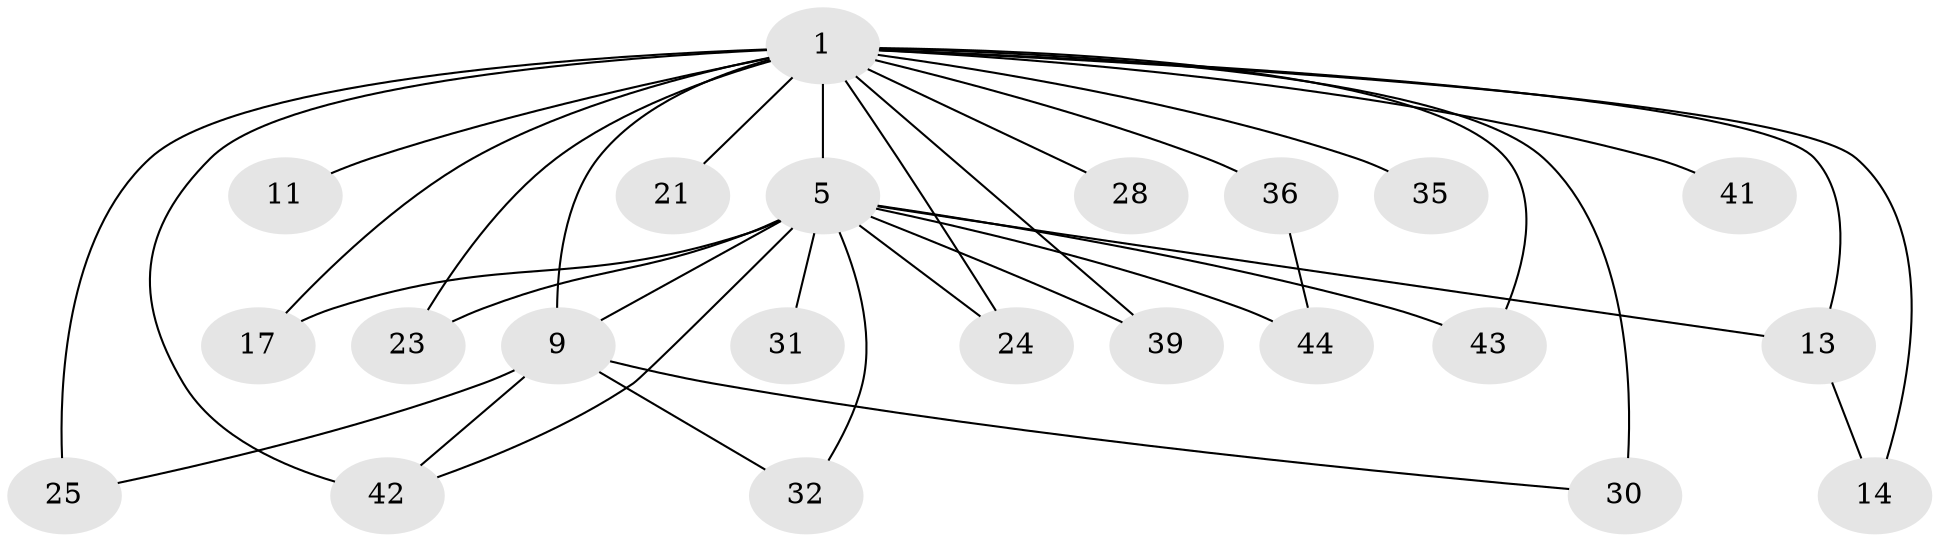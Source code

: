 // original degree distribution, {12: 0.01818181818181818, 16: 0.01818181818181818, 14: 0.03636363636363636, 19: 0.03636363636363636, 17: 0.05454545454545454, 15: 0.01818181818181818, 3: 0.16363636363636364, 2: 0.5636363636363636, 5: 0.01818181818181818, 4: 0.07272727272727272}
// Generated by graph-tools (version 1.1) at 2025/17/03/04/25 18:17:50]
// undirected, 22 vertices, 35 edges
graph export_dot {
graph [start="1"]
  node [color=gray90,style=filled];
  1 [super="+2"];
  5 [super="+6+20+38+19"];
  9 [super="+15+22+12"];
  11;
  13;
  14;
  17 [super="+51"];
  21;
  23;
  24;
  25 [super="+45"];
  28;
  30 [super="+37+33"];
  31;
  32 [super="+50"];
  35;
  36;
  39;
  41;
  42 [super="+46"];
  43;
  44;
  1 -- 5 [weight=22];
  1 -- 9 [weight=9];
  1 -- 25 [weight=2];
  1 -- 11 [weight=3];
  1 -- 13;
  1 -- 14;
  1 -- 17;
  1 -- 21;
  1 -- 23;
  1 -- 24;
  1 -- 28 [weight=2];
  1 -- 30 [weight=3];
  1 -- 35 [weight=2];
  1 -- 36 [weight=3];
  1 -- 39;
  1 -- 41 [weight=2];
  1 -- 42 [weight=2];
  1 -- 43;
  5 -- 9 [weight=3];
  5 -- 13;
  5 -- 17 [weight=2];
  5 -- 39 [weight=2];
  5 -- 42;
  5 -- 32;
  5 -- 43;
  5 -- 24;
  5 -- 31;
  5 -- 44;
  5 -- 23;
  9 -- 25;
  9 -- 32;
  9 -- 30;
  9 -- 42;
  13 -- 14;
  36 -- 44;
}
